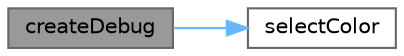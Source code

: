 digraph "createDebug"
{
 // INTERACTIVE_SVG=YES
 // LATEX_PDF_SIZE
  bgcolor="transparent";
  edge [fontname=Helvetica,fontsize=10,labelfontname=Helvetica,labelfontsize=10];
  node [fontname=Helvetica,fontsize=10,shape=box,height=0.2,width=0.4];
  rankdir="LR";
  Node1 [id="Node000001",label="createDebug",height=0.2,width=0.4,color="gray40", fillcolor="grey60", style="filled", fontcolor="black",tooltip="Create a debugger with the given namespace."];
  Node1 -> Node2 [id="edge1_Node000001_Node000002",color="steelblue1",style="solid",tooltip=" "];
  Node2 [id="Node000002",label="selectColor",height=0.2,width=0.4,color="grey40", fillcolor="white", style="filled",URL="$df/d03/a00062_a7058c83f9e4c8b8b407ca9f00ec3096e.html#a7058c83f9e4c8b8b407ca9f00ec3096e",tooltip="Select a color."];
}
